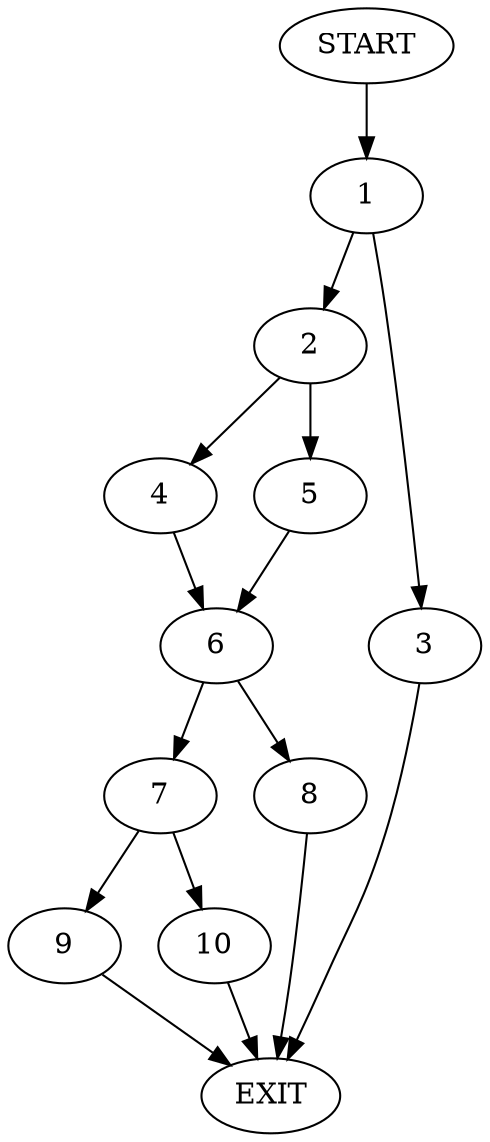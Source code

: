 digraph {
0 [label="START"]
11 [label="EXIT"]
0 -> 1
1 -> 2
1 -> 3
3 -> 11
2 -> 4
2 -> 5
5 -> 6
4 -> 6
6 -> 7
6 -> 8
8 -> 11
7 -> 9
7 -> 10
9 -> 11
10 -> 11
}

